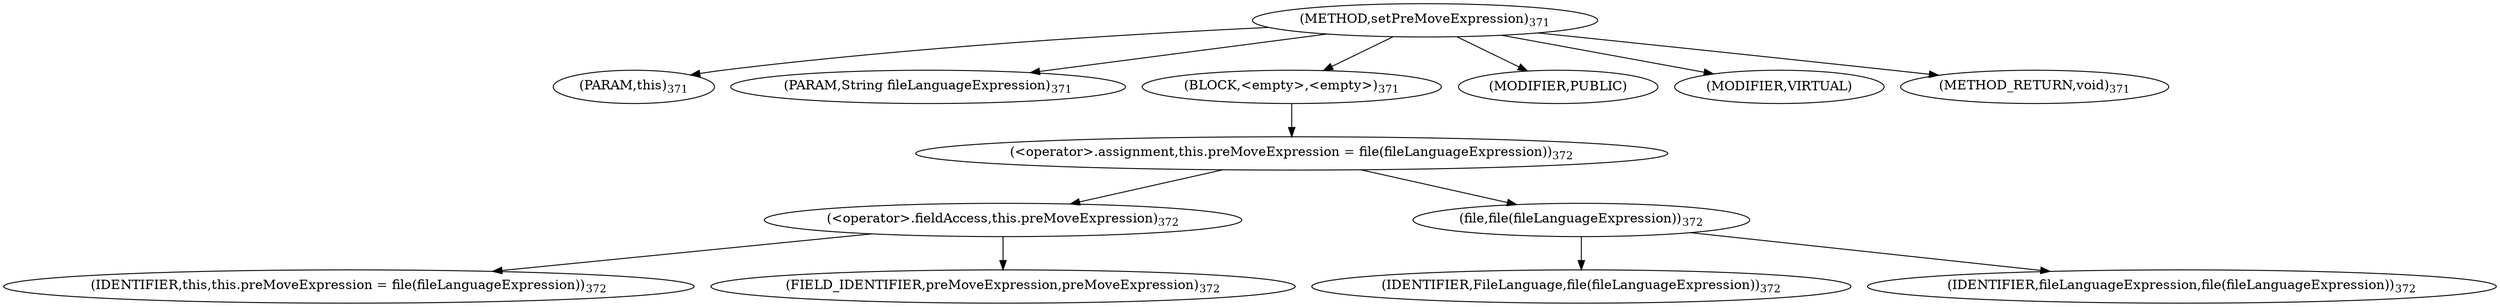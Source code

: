 digraph "setPreMoveExpression" {  
"912" [label = <(METHOD,setPreMoveExpression)<SUB>371</SUB>> ]
"81" [label = <(PARAM,this)<SUB>371</SUB>> ]
"913" [label = <(PARAM,String fileLanguageExpression)<SUB>371</SUB>> ]
"914" [label = <(BLOCK,&lt;empty&gt;,&lt;empty&gt;)<SUB>371</SUB>> ]
"915" [label = <(&lt;operator&gt;.assignment,this.preMoveExpression = file(fileLanguageExpression))<SUB>372</SUB>> ]
"916" [label = <(&lt;operator&gt;.fieldAccess,this.preMoveExpression)<SUB>372</SUB>> ]
"80" [label = <(IDENTIFIER,this,this.preMoveExpression = file(fileLanguageExpression))<SUB>372</SUB>> ]
"917" [label = <(FIELD_IDENTIFIER,preMoveExpression,preMoveExpression)<SUB>372</SUB>> ]
"918" [label = <(file,file(fileLanguageExpression))<SUB>372</SUB>> ]
"919" [label = <(IDENTIFIER,FileLanguage,file(fileLanguageExpression))<SUB>372</SUB>> ]
"920" [label = <(IDENTIFIER,fileLanguageExpression,file(fileLanguageExpression))<SUB>372</SUB>> ]
"921" [label = <(MODIFIER,PUBLIC)> ]
"922" [label = <(MODIFIER,VIRTUAL)> ]
"923" [label = <(METHOD_RETURN,void)<SUB>371</SUB>> ]
  "912" -> "81" 
  "912" -> "913" 
  "912" -> "914" 
  "912" -> "921" 
  "912" -> "922" 
  "912" -> "923" 
  "914" -> "915" 
  "915" -> "916" 
  "915" -> "918" 
  "916" -> "80" 
  "916" -> "917" 
  "918" -> "919" 
  "918" -> "920" 
}
